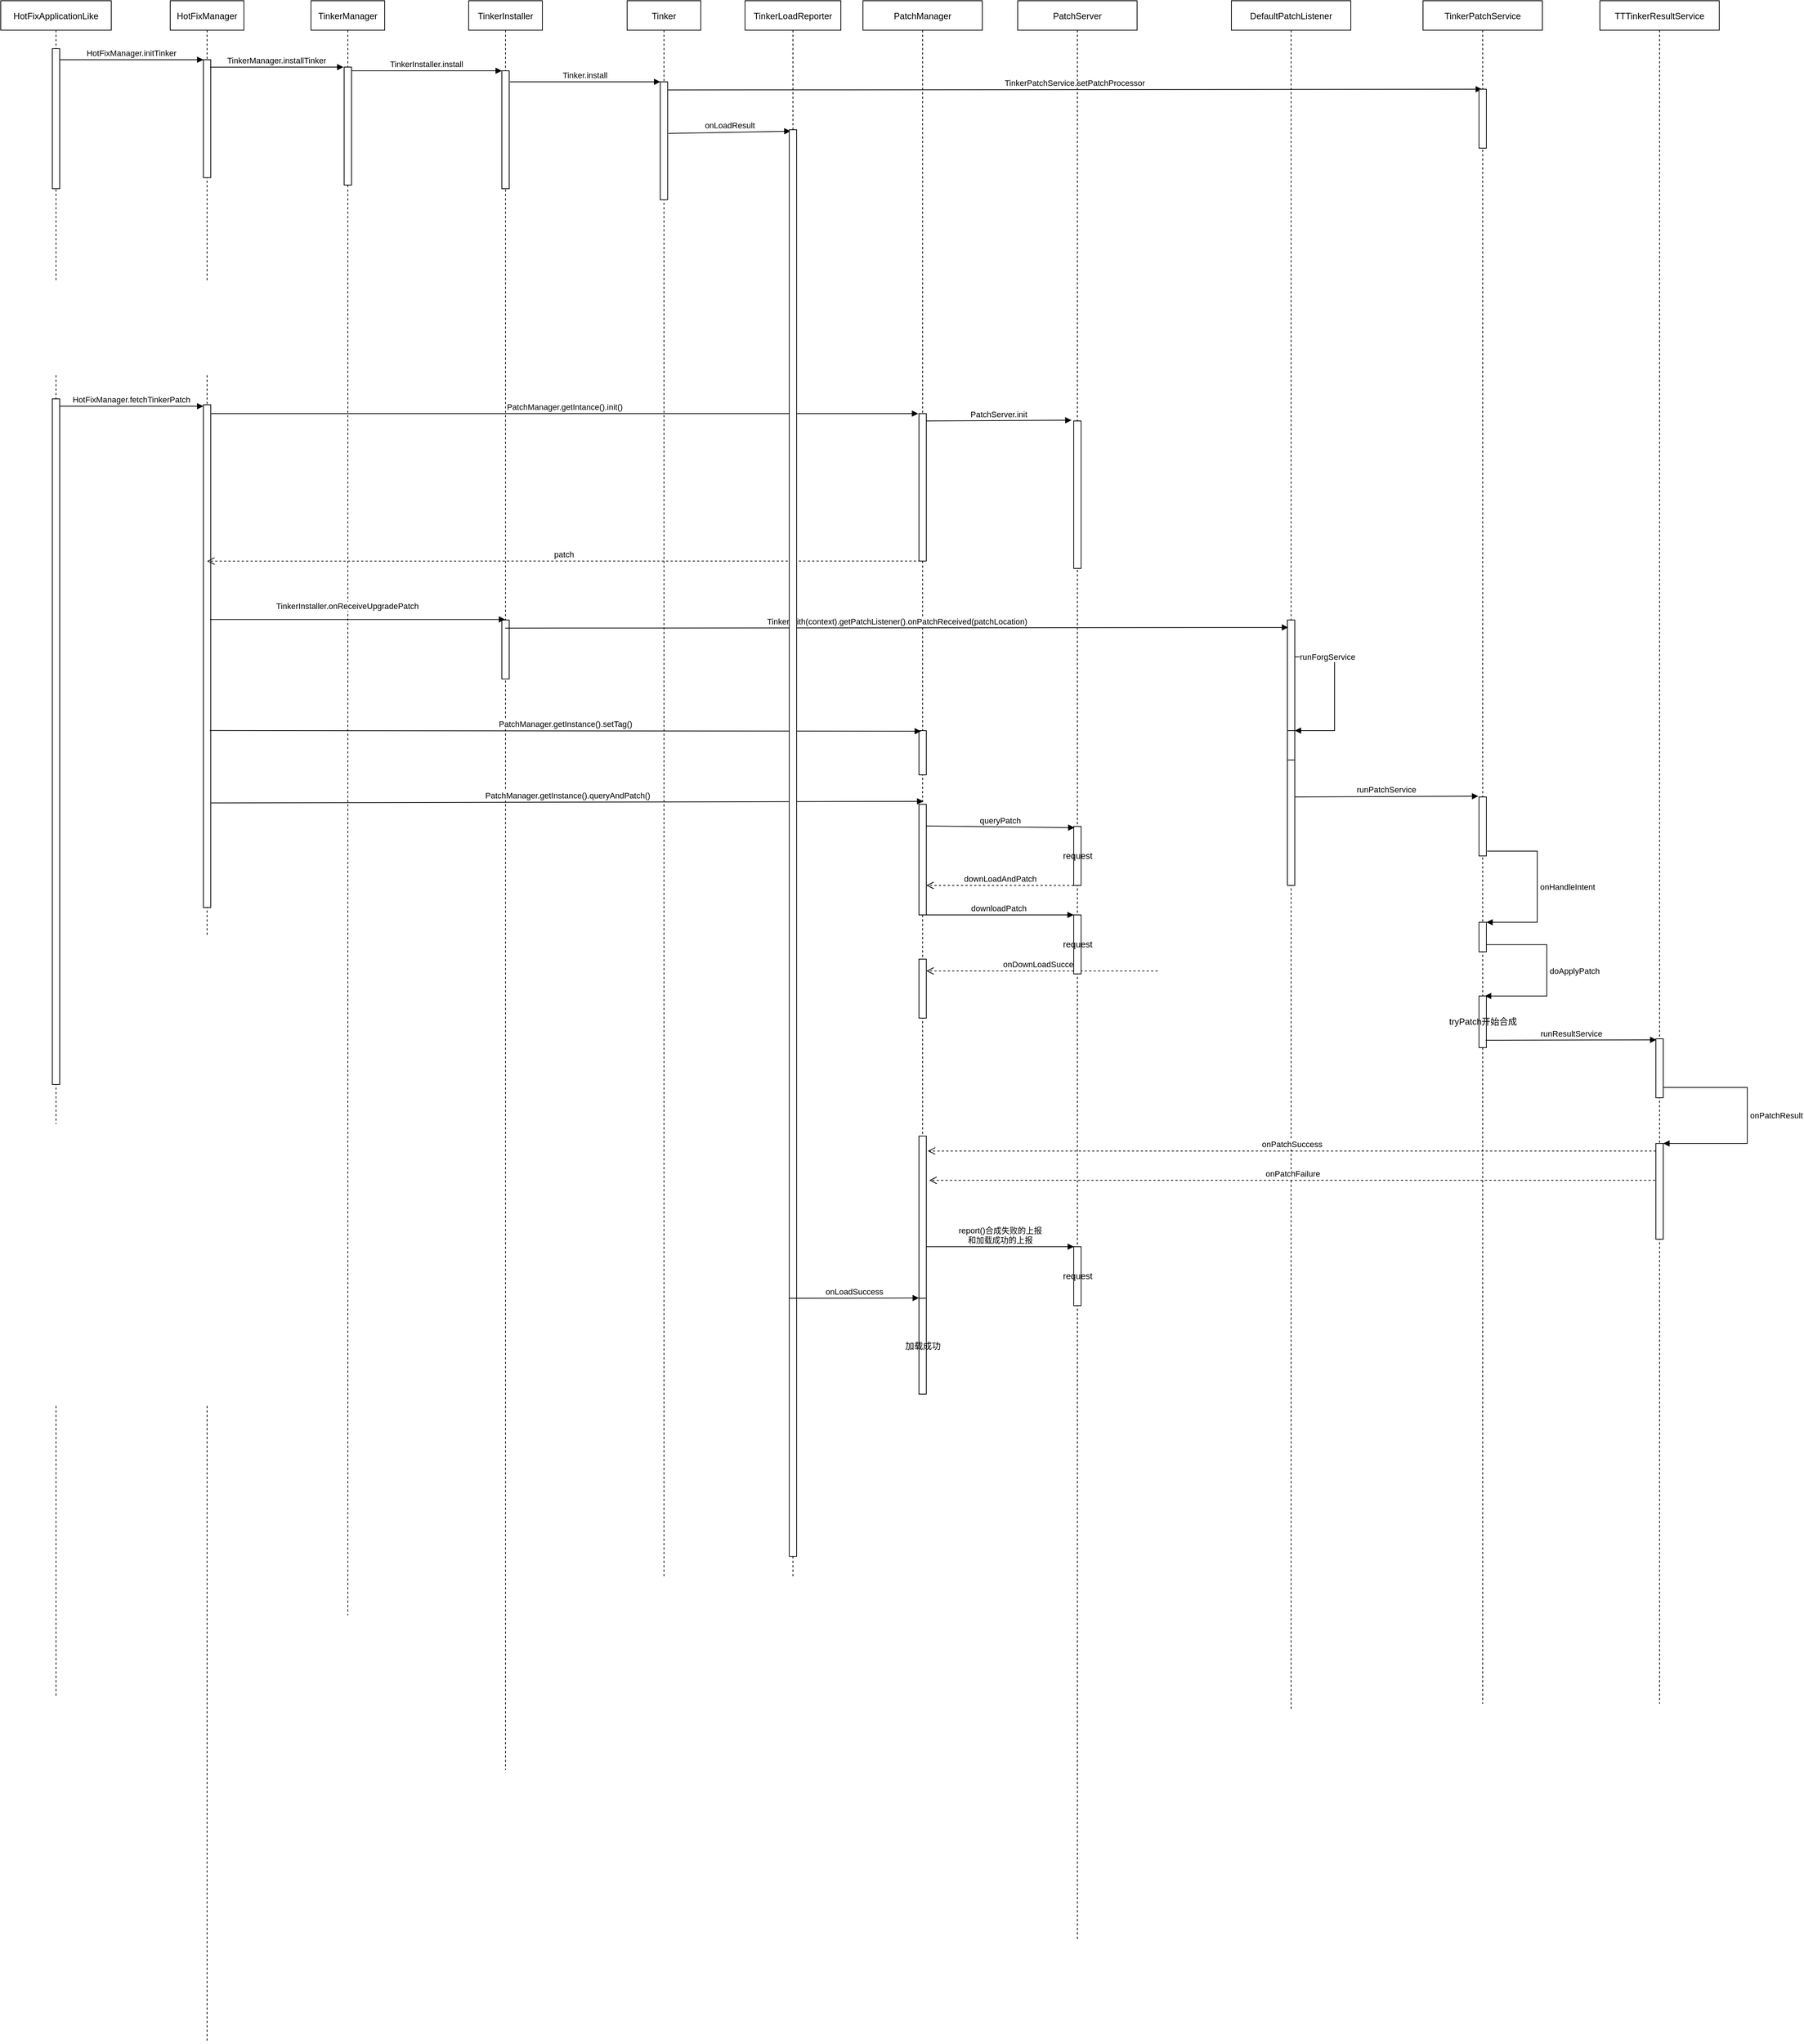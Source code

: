 <mxfile version="15.2.9" type="github">
  <diagram id="kgpKYQtTHZ0yAKxKKP6v" name="Page-1">
    <mxGraphModel dx="3245" dy="2220" grid="1" gridSize="10" guides="1" tooltips="1" connect="1" arrows="1" fold="1" page="1" pageScale="1" pageWidth="850" pageHeight="1100" math="0" shadow="0">
      <root>
        <mxCell id="0" />
        <mxCell id="1" parent="0" />
        <mxCell id="3nuBFxr9cyL0pnOWT2aG-1" value="HotFixApplicationLike" style="shape=umlLifeline;perimeter=lifelinePerimeter;container=1;collapsible=0;recursiveResize=0;rounded=0;shadow=0;strokeWidth=1;" parent="1" vertex="1">
          <mxGeometry x="70" y="80" width="150" height="2300" as="geometry" />
        </mxCell>
        <mxCell id="3nuBFxr9cyL0pnOWT2aG-2" value="" style="points=[];perimeter=orthogonalPerimeter;rounded=0;shadow=0;strokeWidth=1;" parent="3nuBFxr9cyL0pnOWT2aG-1" vertex="1">
          <mxGeometry x="70" y="65" width="10" height="190" as="geometry" />
        </mxCell>
        <mxCell id="ZXUUVDFSicZSc3KfNEdH-19" value="" style="points=[];perimeter=orthogonalPerimeter;rounded=0;shadow=0;strokeWidth=1;" vertex="1" parent="3nuBFxr9cyL0pnOWT2aG-1">
          <mxGeometry x="70" y="540" width="10" height="930" as="geometry" />
        </mxCell>
        <mxCell id="ZXUUVDFSicZSc3KfNEdH-28" value="HotFixManager.fetchTinkerPatch" style="verticalAlign=bottom;endArrow=block;entryX=0;entryY=0;shadow=0;strokeWidth=1;" edge="1" parent="3nuBFxr9cyL0pnOWT2aG-1">
          <mxGeometry relative="1" as="geometry">
            <mxPoint x="80" y="550.0" as="sourcePoint" />
            <mxPoint x="275" y="550.0" as="targetPoint" />
          </mxGeometry>
        </mxCell>
        <mxCell id="3nuBFxr9cyL0pnOWT2aG-5" value="HotFixManager" style="shape=umlLifeline;perimeter=lifelinePerimeter;container=1;collapsible=0;recursiveResize=0;rounded=0;shadow=0;strokeWidth=1;" parent="1" vertex="1">
          <mxGeometry x="300" y="80" width="100" height="2770" as="geometry" />
        </mxCell>
        <mxCell id="3nuBFxr9cyL0pnOWT2aG-6" value="" style="points=[];perimeter=orthogonalPerimeter;rounded=0;shadow=0;strokeWidth=1;" parent="3nuBFxr9cyL0pnOWT2aG-5" vertex="1">
          <mxGeometry x="45" y="80" width="10" height="160" as="geometry" />
        </mxCell>
        <mxCell id="ZXUUVDFSicZSc3KfNEdH-21" value="" style="html=1;points=[];perimeter=orthogonalPerimeter;" vertex="1" parent="3nuBFxr9cyL0pnOWT2aG-5">
          <mxGeometry x="45" y="548" width="10" height="682" as="geometry" />
        </mxCell>
        <mxCell id="ZXUUVDFSicZSc3KfNEdH-31" value="PatchManager.getIntance().init()" style="html=1;verticalAlign=bottom;endArrow=block;entryX=-0.1;entryY=0;entryDx=0;entryDy=0;entryPerimeter=0;" edge="1" parent="3nuBFxr9cyL0pnOWT2aG-5" target="ZXUUVDFSicZSc3KfNEdH-32">
          <mxGeometry width="80" relative="1" as="geometry">
            <mxPoint x="55" y="560" as="sourcePoint" />
            <mxPoint x="1120" y="560" as="targetPoint" />
          </mxGeometry>
        </mxCell>
        <mxCell id="3nuBFxr9cyL0pnOWT2aG-8" value="HotFixManager.initTinker" style="verticalAlign=bottom;endArrow=block;entryX=0;entryY=0;shadow=0;strokeWidth=1;" parent="1" source="3nuBFxr9cyL0pnOWT2aG-2" target="3nuBFxr9cyL0pnOWT2aG-6" edge="1">
          <mxGeometry relative="1" as="geometry">
            <mxPoint x="275" y="160" as="sourcePoint" />
          </mxGeometry>
        </mxCell>
        <mxCell id="ZXUUVDFSicZSc3KfNEdH-3" value="TinkerManager" style="shape=umlLifeline;perimeter=lifelinePerimeter;container=1;collapsible=0;recursiveResize=0;rounded=0;shadow=0;strokeWidth=1;" vertex="1" parent="1">
          <mxGeometry x="491" y="80" width="100" height="2190" as="geometry" />
        </mxCell>
        <mxCell id="ZXUUVDFSicZSc3KfNEdH-4" value="" style="points=[];perimeter=orthogonalPerimeter;rounded=0;shadow=0;strokeWidth=1;" vertex="1" parent="ZXUUVDFSicZSc3KfNEdH-3">
          <mxGeometry x="45" y="90" width="10" height="160" as="geometry" />
        </mxCell>
        <mxCell id="ZXUUVDFSicZSc3KfNEdH-5" value="TinkerManager.installTinker" style="verticalAlign=bottom;endArrow=block;entryX=0;entryY=0;shadow=0;strokeWidth=1;exitX=0.9;exitY=0.063;exitDx=0;exitDy=0;exitPerimeter=0;" edge="1" parent="1" source="3nuBFxr9cyL0pnOWT2aG-6">
          <mxGeometry relative="1" as="geometry">
            <mxPoint x="380" y="170" as="sourcePoint" />
            <mxPoint x="535" y="170.0" as="targetPoint" />
          </mxGeometry>
        </mxCell>
        <mxCell id="ZXUUVDFSicZSc3KfNEdH-6" value="TinkerInstaller" style="shape=umlLifeline;perimeter=lifelinePerimeter;container=1;collapsible=0;recursiveResize=0;rounded=0;shadow=0;strokeWidth=1;" vertex="1" parent="1">
          <mxGeometry x="705" y="80" width="100" height="2400" as="geometry" />
        </mxCell>
        <mxCell id="ZXUUVDFSicZSc3KfNEdH-7" value="" style="points=[];perimeter=orthogonalPerimeter;rounded=0;shadow=0;strokeWidth=1;" vertex="1" parent="ZXUUVDFSicZSc3KfNEdH-6">
          <mxGeometry x="45" y="95" width="10" height="160" as="geometry" />
        </mxCell>
        <mxCell id="ZXUUVDFSicZSc3KfNEdH-8" value="TinkerInstaller.install" style="verticalAlign=bottom;endArrow=block;entryX=0;entryY=0;shadow=0;strokeWidth=1;" edge="1" parent="ZXUUVDFSicZSc3KfNEdH-6">
          <mxGeometry relative="1" as="geometry">
            <mxPoint x="-159" y="95" as="sourcePoint" />
            <mxPoint x="45" y="95.0" as="targetPoint" />
          </mxGeometry>
        </mxCell>
        <mxCell id="ZXUUVDFSicZSc3KfNEdH-40" value="" style="html=1;points=[];perimeter=orthogonalPerimeter;" vertex="1" parent="ZXUUVDFSicZSc3KfNEdH-6">
          <mxGeometry x="45" y="840" width="10" height="80" as="geometry" />
        </mxCell>
        <mxCell id="ZXUUVDFSicZSc3KfNEdH-9" value="Tinker" style="shape=umlLifeline;perimeter=lifelinePerimeter;container=1;collapsible=0;recursiveResize=0;rounded=0;shadow=0;strokeWidth=1;" vertex="1" parent="1">
          <mxGeometry x="920" y="80" width="100" height="2140" as="geometry" />
        </mxCell>
        <mxCell id="ZXUUVDFSicZSc3KfNEdH-10" value="" style="points=[];perimeter=orthogonalPerimeter;rounded=0;shadow=0;strokeWidth=1;" vertex="1" parent="ZXUUVDFSicZSc3KfNEdH-9">
          <mxGeometry x="45" y="110" width="10" height="160" as="geometry" />
        </mxCell>
        <mxCell id="ZXUUVDFSicZSc3KfNEdH-114" value="onLoadResult" style="html=1;verticalAlign=bottom;endArrow=block;entryX=0.171;entryY=0.001;entryDx=0;entryDy=0;entryPerimeter=0;" edge="1" parent="ZXUUVDFSicZSc3KfNEdH-9" target="ZXUUVDFSicZSc3KfNEdH-112">
          <mxGeometry width="80" relative="1" as="geometry">
            <mxPoint x="56" y="180" as="sourcePoint" />
            <mxPoint x="136" y="180" as="targetPoint" />
          </mxGeometry>
        </mxCell>
        <mxCell id="ZXUUVDFSicZSc3KfNEdH-11" value="Tinker.install" style="verticalAlign=bottom;endArrow=block;entryX=0;entryY=0;shadow=0;strokeWidth=1;" edge="1" parent="1">
          <mxGeometry relative="1" as="geometry">
            <mxPoint x="761" y="190" as="sourcePoint" />
            <mxPoint x="965" y="190.0" as="targetPoint" />
          </mxGeometry>
        </mxCell>
        <mxCell id="ZXUUVDFSicZSc3KfNEdH-17" value="TinkerPatchService.setPatchProcessor" style="verticalAlign=bottom;endArrow=block;shadow=0;strokeWidth=1;exitX=1.2;exitY=0.069;exitDx=0;exitDy=0;exitPerimeter=0;" edge="1" parent="1">
          <mxGeometry relative="1" as="geometry">
            <mxPoint x="974.5" y="201.04" as="sourcePoint" />
            <mxPoint x="2080" y="200" as="targetPoint" />
          </mxGeometry>
        </mxCell>
        <mxCell id="ZXUUVDFSicZSc3KfNEdH-29" value="PatchManager" style="shape=umlLifeline;perimeter=lifelinePerimeter;container=1;collapsible=0;recursiveResize=0;rounded=0;shadow=0;strokeWidth=1;" vertex="1" parent="1">
          <mxGeometry x="1240" y="80" width="162" height="1760" as="geometry" />
        </mxCell>
        <mxCell id="ZXUUVDFSicZSc3KfNEdH-32" value="" style="html=1;points=[];perimeter=orthogonalPerimeter;" vertex="1" parent="ZXUUVDFSicZSc3KfNEdH-29">
          <mxGeometry x="76" y="560" width="10" height="200" as="geometry" />
        </mxCell>
        <mxCell id="ZXUUVDFSicZSc3KfNEdH-35" value="PatchServer.init" style="html=1;verticalAlign=bottom;endArrow=block;entryX=-0.3;entryY=-0.005;entryDx=0;entryDy=0;entryPerimeter=0;" edge="1" parent="ZXUUVDFSicZSc3KfNEdH-29" target="ZXUUVDFSicZSc3KfNEdH-34">
          <mxGeometry width="80" relative="1" as="geometry">
            <mxPoint x="86" y="570" as="sourcePoint" />
            <mxPoint x="166" y="570" as="targetPoint" />
          </mxGeometry>
        </mxCell>
        <mxCell id="ZXUUVDFSicZSc3KfNEdH-68" value="" style="html=1;points=[];perimeter=orthogonalPerimeter;" vertex="1" parent="ZXUUVDFSicZSc3KfNEdH-29">
          <mxGeometry x="76" y="990" width="10" height="60" as="geometry" />
        </mxCell>
        <mxCell id="ZXUUVDFSicZSc3KfNEdH-70" value="" style="html=1;points=[];perimeter=orthogonalPerimeter;" vertex="1" parent="ZXUUVDFSicZSc3KfNEdH-29">
          <mxGeometry x="76" y="1090" width="10" height="150" as="geometry" />
        </mxCell>
        <mxCell id="ZXUUVDFSicZSc3KfNEdH-74" value="downLoadAndPatch" style="html=1;verticalAlign=bottom;endArrow=open;dashed=1;endSize=8;" edge="1" parent="ZXUUVDFSicZSc3KfNEdH-29" source="ZXUUVDFSicZSc3KfNEdH-72">
          <mxGeometry relative="1" as="geometry">
            <mxPoint x="166" y="1200" as="sourcePoint" />
            <mxPoint x="86" y="1200" as="targetPoint" />
          </mxGeometry>
        </mxCell>
        <mxCell id="ZXUUVDFSicZSc3KfNEdH-79" value="downloadPatch" style="html=1;verticalAlign=bottom;endArrow=block;entryX=0;entryY=0;" edge="1" target="ZXUUVDFSicZSc3KfNEdH-78" parent="ZXUUVDFSicZSc3KfNEdH-29">
          <mxGeometry relative="1" as="geometry">
            <mxPoint x="82" y="1240" as="sourcePoint" />
          </mxGeometry>
        </mxCell>
        <mxCell id="ZXUUVDFSicZSc3KfNEdH-80" value="onDownLoadSuccess" style="html=1;verticalAlign=bottom;endArrow=open;dashed=1;endSize=8;" edge="1" parent="ZXUUVDFSicZSc3KfNEdH-29">
          <mxGeometry relative="1" as="geometry">
            <mxPoint x="86" y="1316" as="targetPoint" />
            <mxPoint x="400" y="1316" as="sourcePoint" />
          </mxGeometry>
        </mxCell>
        <mxCell id="ZXUUVDFSicZSc3KfNEdH-82" value="" style="html=1;points=[];perimeter=orthogonalPerimeter;" vertex="1" parent="ZXUUVDFSicZSc3KfNEdH-29">
          <mxGeometry x="76" y="1300" width="10" height="80" as="geometry" />
        </mxCell>
        <mxCell id="ZXUUVDFSicZSc3KfNEdH-104" value="" style="html=1;points=[];perimeter=orthogonalPerimeter;" vertex="1" parent="ZXUUVDFSicZSc3KfNEdH-29">
          <mxGeometry x="76" y="1540" width="10" height="220" as="geometry" />
        </mxCell>
        <mxCell id="ZXUUVDFSicZSc3KfNEdH-108" value="report()合成失败的上报&lt;br&gt;和加载成功的上报" style="html=1;verticalAlign=bottom;endArrow=block;entryX=0.033;entryY=0;entryDx=0;entryDy=0;entryPerimeter=0;" edge="1" parent="ZXUUVDFSicZSc3KfNEdH-29" target="ZXUUVDFSicZSc3KfNEdH-107">
          <mxGeometry width="80" relative="1" as="geometry">
            <mxPoint x="86" y="1690" as="sourcePoint" />
            <mxPoint x="166" y="1690" as="targetPoint" />
          </mxGeometry>
        </mxCell>
        <mxCell id="ZXUUVDFSicZSc3KfNEdH-33" value="PatchServer" style="shape=umlLifeline;perimeter=lifelinePerimeter;container=1;collapsible=0;recursiveResize=0;rounded=0;shadow=0;strokeWidth=1;" vertex="1" parent="1">
          <mxGeometry x="1450" y="80" width="162" height="2630" as="geometry" />
        </mxCell>
        <mxCell id="ZXUUVDFSicZSc3KfNEdH-34" value="" style="html=1;points=[];perimeter=orthogonalPerimeter;" vertex="1" parent="ZXUUVDFSicZSc3KfNEdH-33">
          <mxGeometry x="76" y="570" width="10" height="200" as="geometry" />
        </mxCell>
        <mxCell id="ZXUUVDFSicZSc3KfNEdH-72" value="request" style="html=1;points=[];perimeter=orthogonalPerimeter;" vertex="1" parent="ZXUUVDFSicZSc3KfNEdH-33">
          <mxGeometry x="76" y="1120" width="10" height="80" as="geometry" />
        </mxCell>
        <mxCell id="ZXUUVDFSicZSc3KfNEdH-78" value="request" style="html=1;points=[];perimeter=orthogonalPerimeter;" vertex="1" parent="ZXUUVDFSicZSc3KfNEdH-33">
          <mxGeometry x="76" y="1240" width="10" height="80" as="geometry" />
        </mxCell>
        <mxCell id="ZXUUVDFSicZSc3KfNEdH-107" value="request" style="html=1;points=[];perimeter=orthogonalPerimeter;" vertex="1" parent="ZXUUVDFSicZSc3KfNEdH-33">
          <mxGeometry x="76" y="1690" width="10" height="80" as="geometry" />
        </mxCell>
        <mxCell id="ZXUUVDFSicZSc3KfNEdH-38" value="patch" style="html=1;verticalAlign=bottom;endArrow=open;dashed=1;endSize=8;exitX=0.2;exitY=1;exitDx=0;exitDy=0;exitPerimeter=0;entryX=0.5;entryY=0.311;entryDx=0;entryDy=0;entryPerimeter=0;" edge="1" source="ZXUUVDFSicZSc3KfNEdH-32" parent="1" target="ZXUUVDFSicZSc3KfNEdH-21">
          <mxGeometry relative="1" as="geometry">
            <mxPoint x="420" y="830" as="targetPoint" />
            <mxPoint x="970" y="840" as="sourcePoint" />
          </mxGeometry>
        </mxCell>
        <mxCell id="ZXUUVDFSicZSc3KfNEdH-41" value="DefaultPatchListener" style="shape=umlLifeline;perimeter=lifelinePerimeter;container=1;collapsible=0;recursiveResize=0;rounded=0;shadow=0;strokeWidth=1;" vertex="1" parent="1">
          <mxGeometry x="1740" y="80" width="162" height="2320" as="geometry" />
        </mxCell>
        <mxCell id="ZXUUVDFSicZSc3KfNEdH-42" value="" style="html=1;points=[];perimeter=orthogonalPerimeter;" vertex="1" parent="ZXUUVDFSicZSc3KfNEdH-41">
          <mxGeometry x="76" y="840" width="10" height="360" as="geometry" />
        </mxCell>
        <mxCell id="ZXUUVDFSicZSc3KfNEdH-50" value="" style="html=1;points=[];perimeter=orthogonalPerimeter;" vertex="1" parent="ZXUUVDFSicZSc3KfNEdH-41">
          <mxGeometry x="76" y="990" width="10" height="40" as="geometry" />
        </mxCell>
        <mxCell id="ZXUUVDFSicZSc3KfNEdH-51" value="runForgService" style="edgeStyle=orthogonalEdgeStyle;html=1;align=left;spacingLeft=2;endArrow=block;rounded=0;entryX=1;entryY=0;exitX=1;exitY=0.7;exitDx=0;exitDy=0;exitPerimeter=0;" edge="1" target="ZXUUVDFSicZSc3KfNEdH-50" parent="ZXUUVDFSicZSc3KfNEdH-41" source="ZXUUVDFSicZSc3KfNEdH-42">
          <mxGeometry relative="1" as="geometry">
            <mxPoint x="110" y="930" as="sourcePoint" />
            <Array as="points">
              <mxPoint x="86" y="890" />
              <mxPoint x="140" y="890" />
              <mxPoint x="140" y="990" />
            </Array>
          </mxGeometry>
        </mxCell>
        <mxCell id="ZXUUVDFSicZSc3KfNEdH-54" value="runPatchService" style="html=1;verticalAlign=bottom;endArrow=block;entryX=-0.1;entryY=0.811;entryDx=0;entryDy=0;entryPerimeter=0;" edge="1" parent="ZXUUVDFSicZSc3KfNEdH-41">
          <mxGeometry width="80" relative="1" as="geometry">
            <mxPoint x="86" y="1080" as="sourcePoint" />
            <mxPoint x="335.0" y="1078.97" as="targetPoint" />
          </mxGeometry>
        </mxCell>
        <mxCell id="ZXUUVDFSicZSc3KfNEdH-43" value="Tinker.with(context).getPatchListener().onPatchReceived(patchLocation)" style="html=1;verticalAlign=bottom;endArrow=block;entryX=0.1;entryY=0.028;entryDx=0;entryDy=0;entryPerimeter=0;" edge="1" parent="1" target="ZXUUVDFSicZSc3KfNEdH-42">
          <mxGeometry width="80" relative="1" as="geometry">
            <mxPoint x="754.5" y="931" as="sourcePoint" />
            <mxPoint x="1810" y="931" as="targetPoint" />
            <Array as="points" />
          </mxGeometry>
        </mxCell>
        <mxCell id="ZXUUVDFSicZSc3KfNEdH-44" value="TinkerPatchService" style="shape=umlLifeline;perimeter=lifelinePerimeter;container=1;collapsible=0;recursiveResize=0;rounded=0;shadow=0;strokeWidth=1;" vertex="1" parent="1">
          <mxGeometry x="2000" y="80" width="162" height="2310" as="geometry" />
        </mxCell>
        <mxCell id="ZXUUVDFSicZSc3KfNEdH-83" value="" style="html=1;points=[];perimeter=orthogonalPerimeter;" vertex="1" parent="ZXUUVDFSicZSc3KfNEdH-44">
          <mxGeometry x="76" y="120" width="10" height="80" as="geometry" />
        </mxCell>
        <mxCell id="ZXUUVDFSicZSc3KfNEdH-84" value="" style="html=1;points=[];perimeter=orthogonalPerimeter;" vertex="1" parent="ZXUUVDFSicZSc3KfNEdH-44">
          <mxGeometry x="76" y="1080" width="10" height="80" as="geometry" />
        </mxCell>
        <mxCell id="ZXUUVDFSicZSc3KfNEdH-92" value="" style="html=1;points=[];perimeter=orthogonalPerimeter;" vertex="1" parent="ZXUUVDFSicZSc3KfNEdH-44">
          <mxGeometry x="76" y="1250" width="10" height="40" as="geometry" />
        </mxCell>
        <mxCell id="ZXUUVDFSicZSc3KfNEdH-93" value="onHandleIntent" style="edgeStyle=orthogonalEdgeStyle;html=1;align=left;spacingLeft=2;endArrow=block;rounded=0;entryX=1;entryY=0;exitX=1.107;exitY=0.919;exitDx=0;exitDy=0;exitPerimeter=0;" edge="1" target="ZXUUVDFSicZSc3KfNEdH-92" parent="ZXUUVDFSicZSc3KfNEdH-44" source="ZXUUVDFSicZSc3KfNEdH-84">
          <mxGeometry relative="1" as="geometry">
            <mxPoint x="125" y="1230" as="sourcePoint" />
            <Array as="points">
              <mxPoint x="155" y="1154" />
              <mxPoint x="155" y="1250" />
            </Array>
          </mxGeometry>
        </mxCell>
        <mxCell id="ZXUUVDFSicZSc3KfNEdH-94" value="tryPatch开始合成" style="html=1;points=[];perimeter=orthogonalPerimeter;" vertex="1" parent="ZXUUVDFSicZSc3KfNEdH-44">
          <mxGeometry x="76" y="1350" width="10" height="70" as="geometry" />
        </mxCell>
        <mxCell id="ZXUUVDFSicZSc3KfNEdH-95" value="doApplyPatch" style="edgeStyle=orthogonalEdgeStyle;html=1;align=left;spacingLeft=2;endArrow=block;rounded=0;entryX=1;entryY=0;exitX=1.176;exitY=0.76;exitDx=0;exitDy=0;exitPerimeter=0;" edge="1" parent="ZXUUVDFSicZSc3KfNEdH-44">
          <mxGeometry relative="1" as="geometry">
            <mxPoint x="85.76" y="1280.4" as="sourcePoint" />
            <Array as="points">
              <mxPoint x="168" y="1280" />
              <mxPoint x="168" y="1350" />
            </Array>
            <mxPoint x="84" y="1350.0" as="targetPoint" />
          </mxGeometry>
        </mxCell>
        <mxCell id="ZXUUVDFSicZSc3KfNEdH-98" value="runResultService" style="html=1;verticalAlign=bottom;endArrow=block;entryX=0.072;entryY=0.018;entryDx=0;entryDy=0;entryPerimeter=0;" edge="1" parent="ZXUUVDFSicZSc3KfNEdH-44" target="ZXUUVDFSicZSc3KfNEdH-96">
          <mxGeometry width="80" relative="1" as="geometry">
            <mxPoint x="85" y="1410" as="sourcePoint" />
            <mxPoint x="165" y="1410" as="targetPoint" />
          </mxGeometry>
        </mxCell>
        <mxCell id="ZXUUVDFSicZSc3KfNEdH-55" value="TinkerInstaller.onReceiveUpgradePatch" style="html=1;verticalAlign=bottom;endArrow=block;exitX=0.9;exitY=0.427;exitDx=0;exitDy=0;exitPerimeter=0;" edge="1" parent="1" source="ZXUUVDFSicZSc3KfNEdH-21" target="ZXUUVDFSicZSc3KfNEdH-6">
          <mxGeometry x="-0.071" y="9" width="80" relative="1" as="geometry">
            <mxPoint x="385" y="920" as="sourcePoint" />
            <mxPoint x="465" y="920" as="targetPoint" />
            <mxPoint as="offset" />
          </mxGeometry>
        </mxCell>
        <mxCell id="ZXUUVDFSicZSc3KfNEdH-69" value="PatchManager.getInstance().setTag()" style="html=1;verticalAlign=bottom;endArrow=block;entryX=0.486;entryY=0.563;entryDx=0;entryDy=0;entryPerimeter=0;exitX=0.867;exitY=0.648;exitDx=0;exitDy=0;exitPerimeter=0;" edge="1" parent="1" source="ZXUUVDFSicZSc3KfNEdH-21" target="ZXUUVDFSicZSc3KfNEdH-29">
          <mxGeometry width="80" relative="1" as="geometry">
            <mxPoint x="410" y="1070" as="sourcePoint" />
            <mxPoint x="490" y="1070" as="targetPoint" />
          </mxGeometry>
        </mxCell>
        <mxCell id="ZXUUVDFSicZSc3KfNEdH-71" value="PatchManager.getInstance().queryAndPatch()" style="html=1;verticalAlign=bottom;endArrow=block;exitX=1.533;exitY=0.792;exitDx=0;exitDy=0;exitPerimeter=0;entryX=0.506;entryY=0.617;entryDx=0;entryDy=0;entryPerimeter=0;" edge="1" parent="1" target="ZXUUVDFSicZSc3KfNEdH-29">
          <mxGeometry width="80" relative="1" as="geometry">
            <mxPoint x="355.33" y="1168.144" as="sourcePoint" />
            <mxPoint x="1310" y="1169" as="targetPoint" />
          </mxGeometry>
        </mxCell>
        <mxCell id="ZXUUVDFSicZSc3KfNEdH-73" value="queryPatch" style="html=1;verticalAlign=bottom;endArrow=block;exitX=0.527;exitY=0.636;exitDx=0;exitDy=0;exitPerimeter=0;entryX=0.1;entryY=0.021;entryDx=0;entryDy=0;entryPerimeter=0;" edge="1" parent="1" source="ZXUUVDFSicZSc3KfNEdH-29" target="ZXUUVDFSicZSc3KfNEdH-72">
          <mxGeometry width="80" relative="1" as="geometry">
            <mxPoint x="1510" y="1200" as="sourcePoint" />
            <mxPoint x="1520" y="1200" as="targetPoint" />
          </mxGeometry>
        </mxCell>
        <mxCell id="ZXUUVDFSicZSc3KfNEdH-85" value="TTTinkerResultService" style="shape=umlLifeline;perimeter=lifelinePerimeter;container=1;collapsible=0;recursiveResize=0;rounded=0;shadow=0;strokeWidth=1;" vertex="1" parent="1">
          <mxGeometry x="2240" y="80" width="162" height="2310" as="geometry" />
        </mxCell>
        <mxCell id="ZXUUVDFSicZSc3KfNEdH-96" value="" style="html=1;points=[];perimeter=orthogonalPerimeter;" vertex="1" parent="ZXUUVDFSicZSc3KfNEdH-85">
          <mxGeometry x="76" y="1408" width="10" height="80" as="geometry" />
        </mxCell>
        <mxCell id="ZXUUVDFSicZSc3KfNEdH-102" value="" style="html=1;points=[];perimeter=orthogonalPerimeter;" vertex="1" parent="ZXUUVDFSicZSc3KfNEdH-85">
          <mxGeometry x="76" y="1550" width="10" height="130" as="geometry" />
        </mxCell>
        <mxCell id="ZXUUVDFSicZSc3KfNEdH-103" value="onPatchResult" style="edgeStyle=orthogonalEdgeStyle;html=1;align=left;spacingLeft=2;endArrow=block;rounded=0;entryX=1;entryY=0;exitX=1;exitY=0.825;exitDx=0;exitDy=0;exitPerimeter=0;" edge="1" target="ZXUUVDFSicZSc3KfNEdH-102" parent="ZXUUVDFSicZSc3KfNEdH-85" source="ZXUUVDFSicZSc3KfNEdH-96">
          <mxGeometry relative="1" as="geometry">
            <mxPoint x="76" y="1530" as="sourcePoint" />
            <Array as="points">
              <mxPoint x="200" y="1474" />
              <mxPoint x="200" y="1550" />
            </Array>
          </mxGeometry>
        </mxCell>
        <mxCell id="ZXUUVDFSicZSc3KfNEdH-105" value="onPatchSuccess" style="html=1;verticalAlign=bottom;endArrow=open;dashed=1;endSize=8;entryX=1.2;entryY=0.092;entryDx=0;entryDy=0;entryPerimeter=0;" edge="1" parent="1" source="ZXUUVDFSicZSc3KfNEdH-102" target="ZXUUVDFSicZSc3KfNEdH-104">
          <mxGeometry relative="1" as="geometry">
            <mxPoint x="1296" y="1620" as="sourcePoint" />
            <mxPoint x="1216" y="1620" as="targetPoint" />
          </mxGeometry>
        </mxCell>
        <mxCell id="ZXUUVDFSicZSc3KfNEdH-106" value="onPatchFailure" style="html=1;verticalAlign=bottom;endArrow=open;dashed=1;endSize=8;" edge="1" parent="1">
          <mxGeometry relative="1" as="geometry">
            <mxPoint x="2315" y="1680" as="sourcePoint" />
            <mxPoint x="1330" y="1680" as="targetPoint" />
          </mxGeometry>
        </mxCell>
        <mxCell id="ZXUUVDFSicZSc3KfNEdH-110" value="TinkerLoadReporter" style="shape=umlLifeline;perimeter=lifelinePerimeter;container=1;collapsible=0;recursiveResize=0;rounded=0;shadow=0;strokeWidth=1;" vertex="1" parent="1">
          <mxGeometry x="1080" y="80" width="130" height="2140" as="geometry" />
        </mxCell>
        <mxCell id="ZXUUVDFSicZSc3KfNEdH-112" value="" style="html=1;points=[];perimeter=orthogonalPerimeter;" vertex="1" parent="ZXUUVDFSicZSc3KfNEdH-110">
          <mxGeometry x="60" y="175" width="10" height="1935" as="geometry" />
        </mxCell>
        <mxCell id="ZXUUVDFSicZSc3KfNEdH-116" value="onLoadSuccess" style="html=1;verticalAlign=bottom;endArrow=block;entryX=0;entryY=-0.003;entryDx=0;entryDy=0;entryPerimeter=0;" edge="1" parent="ZXUUVDFSicZSc3KfNEdH-110" target="ZXUUVDFSicZSc3KfNEdH-115">
          <mxGeometry width="80" relative="1" as="geometry">
            <mxPoint x="60" y="1760" as="sourcePoint" />
            <mxPoint x="140" y="1760" as="targetPoint" />
          </mxGeometry>
        </mxCell>
        <mxCell id="ZXUUVDFSicZSc3KfNEdH-115" value="加载成功" style="html=1;points=[];perimeter=orthogonalPerimeter;" vertex="1" parent="1">
          <mxGeometry x="1316" y="1840" width="10" height="130" as="geometry" />
        </mxCell>
      </root>
    </mxGraphModel>
  </diagram>
</mxfile>

